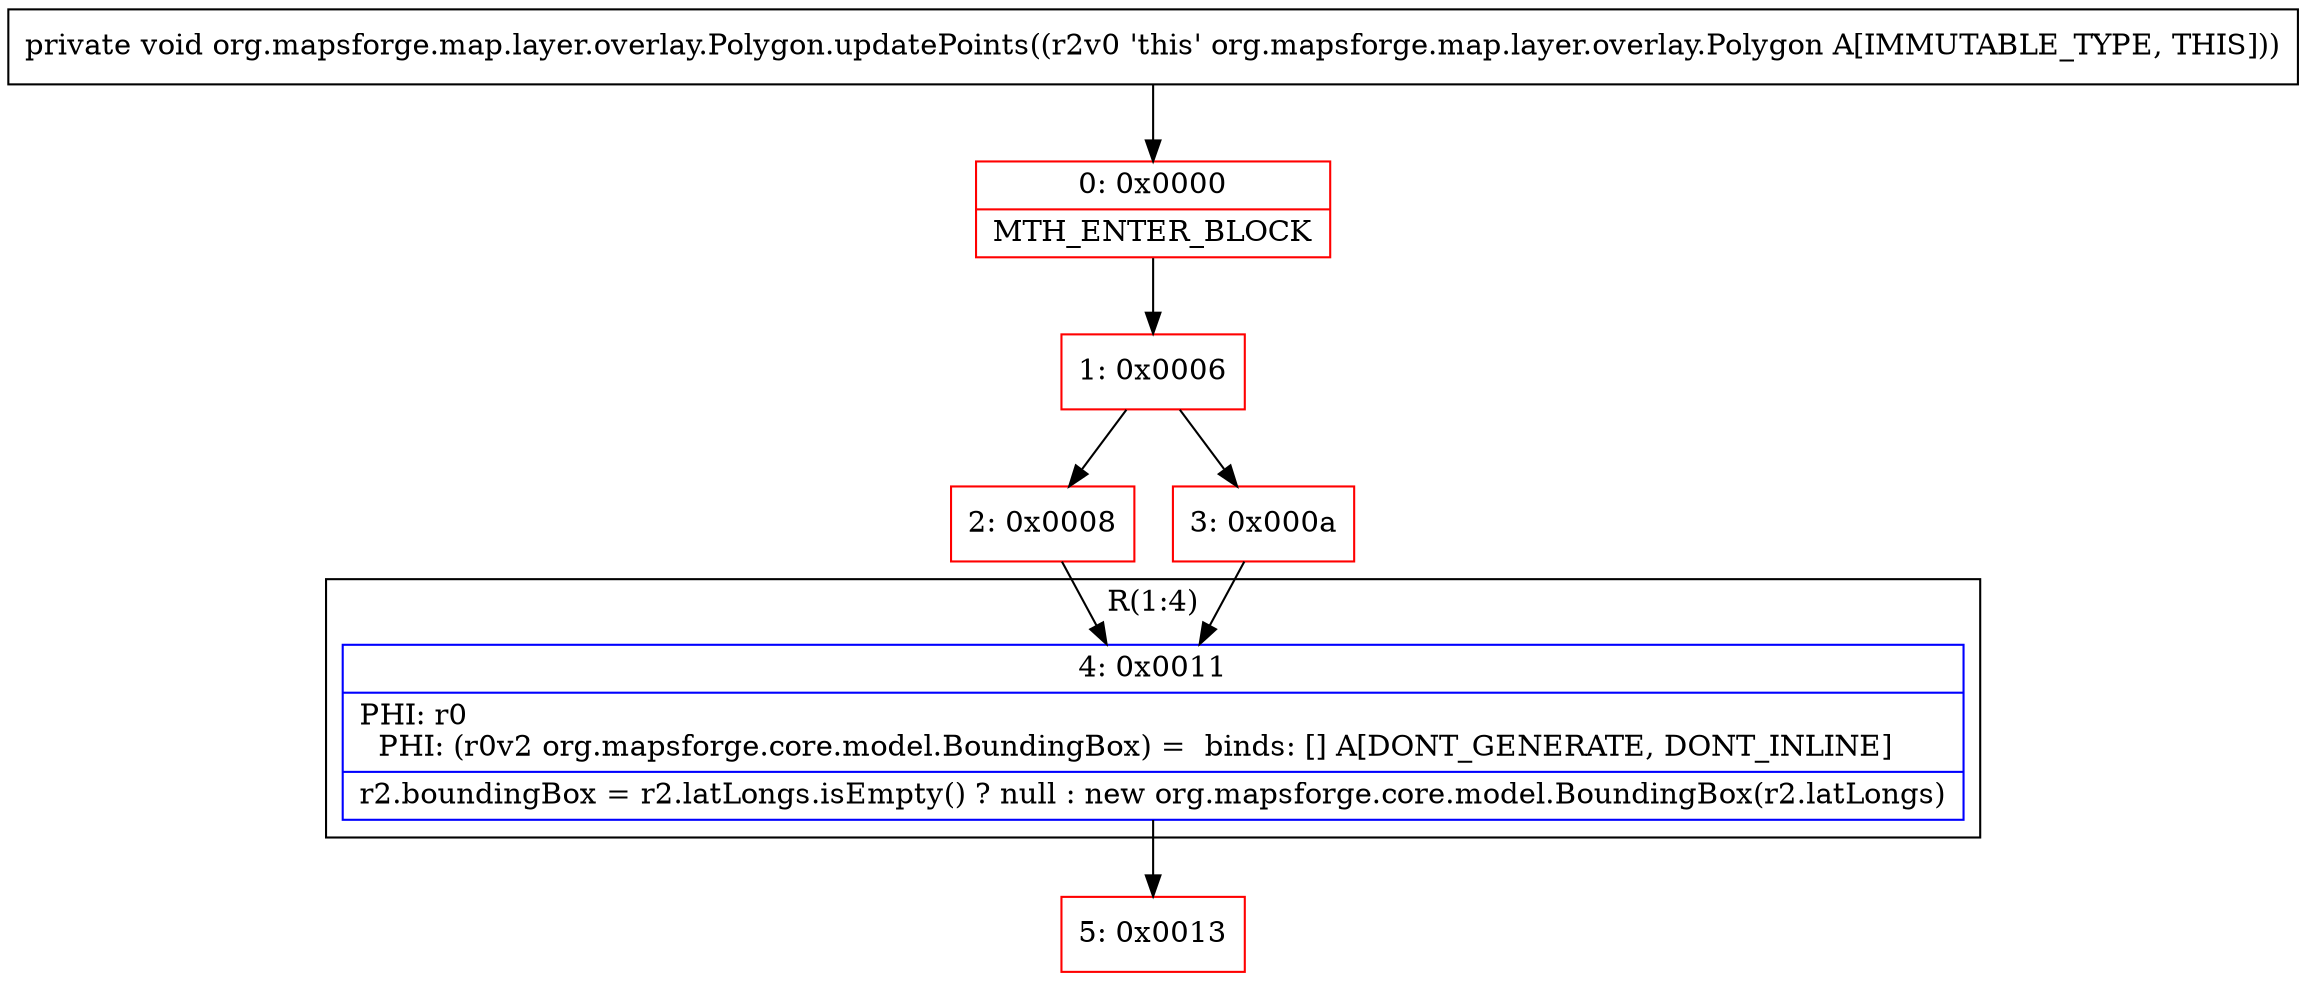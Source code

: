 digraph "CFG fororg.mapsforge.map.layer.overlay.Polygon.updatePoints()V" {
subgraph cluster_Region_21813128 {
label = "R(1:4)";
node [shape=record,color=blue];
Node_4 [shape=record,label="{4\:\ 0x0011|PHI: r0 \l  PHI: (r0v2 org.mapsforge.core.model.BoundingBox) =  binds: [] A[DONT_GENERATE, DONT_INLINE]\l|r2.boundingBox = r2.latLongs.isEmpty() ? null : new org.mapsforge.core.model.BoundingBox(r2.latLongs)\l}"];
}
Node_0 [shape=record,color=red,label="{0\:\ 0x0000|MTH_ENTER_BLOCK\l}"];
Node_1 [shape=record,color=red,label="{1\:\ 0x0006}"];
Node_2 [shape=record,color=red,label="{2\:\ 0x0008}"];
Node_3 [shape=record,color=red,label="{3\:\ 0x000a}"];
Node_5 [shape=record,color=red,label="{5\:\ 0x0013}"];
MethodNode[shape=record,label="{private void org.mapsforge.map.layer.overlay.Polygon.updatePoints((r2v0 'this' org.mapsforge.map.layer.overlay.Polygon A[IMMUTABLE_TYPE, THIS])) }"];
MethodNode -> Node_0;
Node_4 -> Node_5;
Node_0 -> Node_1;
Node_1 -> Node_2;
Node_1 -> Node_3;
Node_2 -> Node_4;
Node_3 -> Node_4;
}


